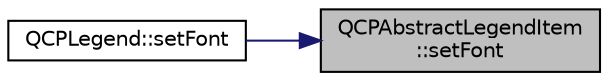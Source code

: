 digraph "QCPAbstractLegendItem::setFont"
{
 // LATEX_PDF_SIZE
  edge [fontname="Helvetica",fontsize="10",labelfontname="Helvetica",labelfontsize="10"];
  node [fontname="Helvetica",fontsize="10",shape=record];
  rankdir="RL";
  Node1 [label="QCPAbstractLegendItem\l::setFont",height=0.2,width=0.4,color="black", fillcolor="grey75", style="filled", fontcolor="black",tooltip=" "];
  Node1 -> Node2 [dir="back",color="midnightblue",fontsize="10",style="solid",fontname="Helvetica"];
  Node2 [label="QCPLegend::setFont",height=0.2,width=0.4,color="black", fillcolor="white", style="filled",URL="$classQCPLegend.html#aa4cda8499e3cb0f3be415edc02984c73",tooltip=" "];
}
